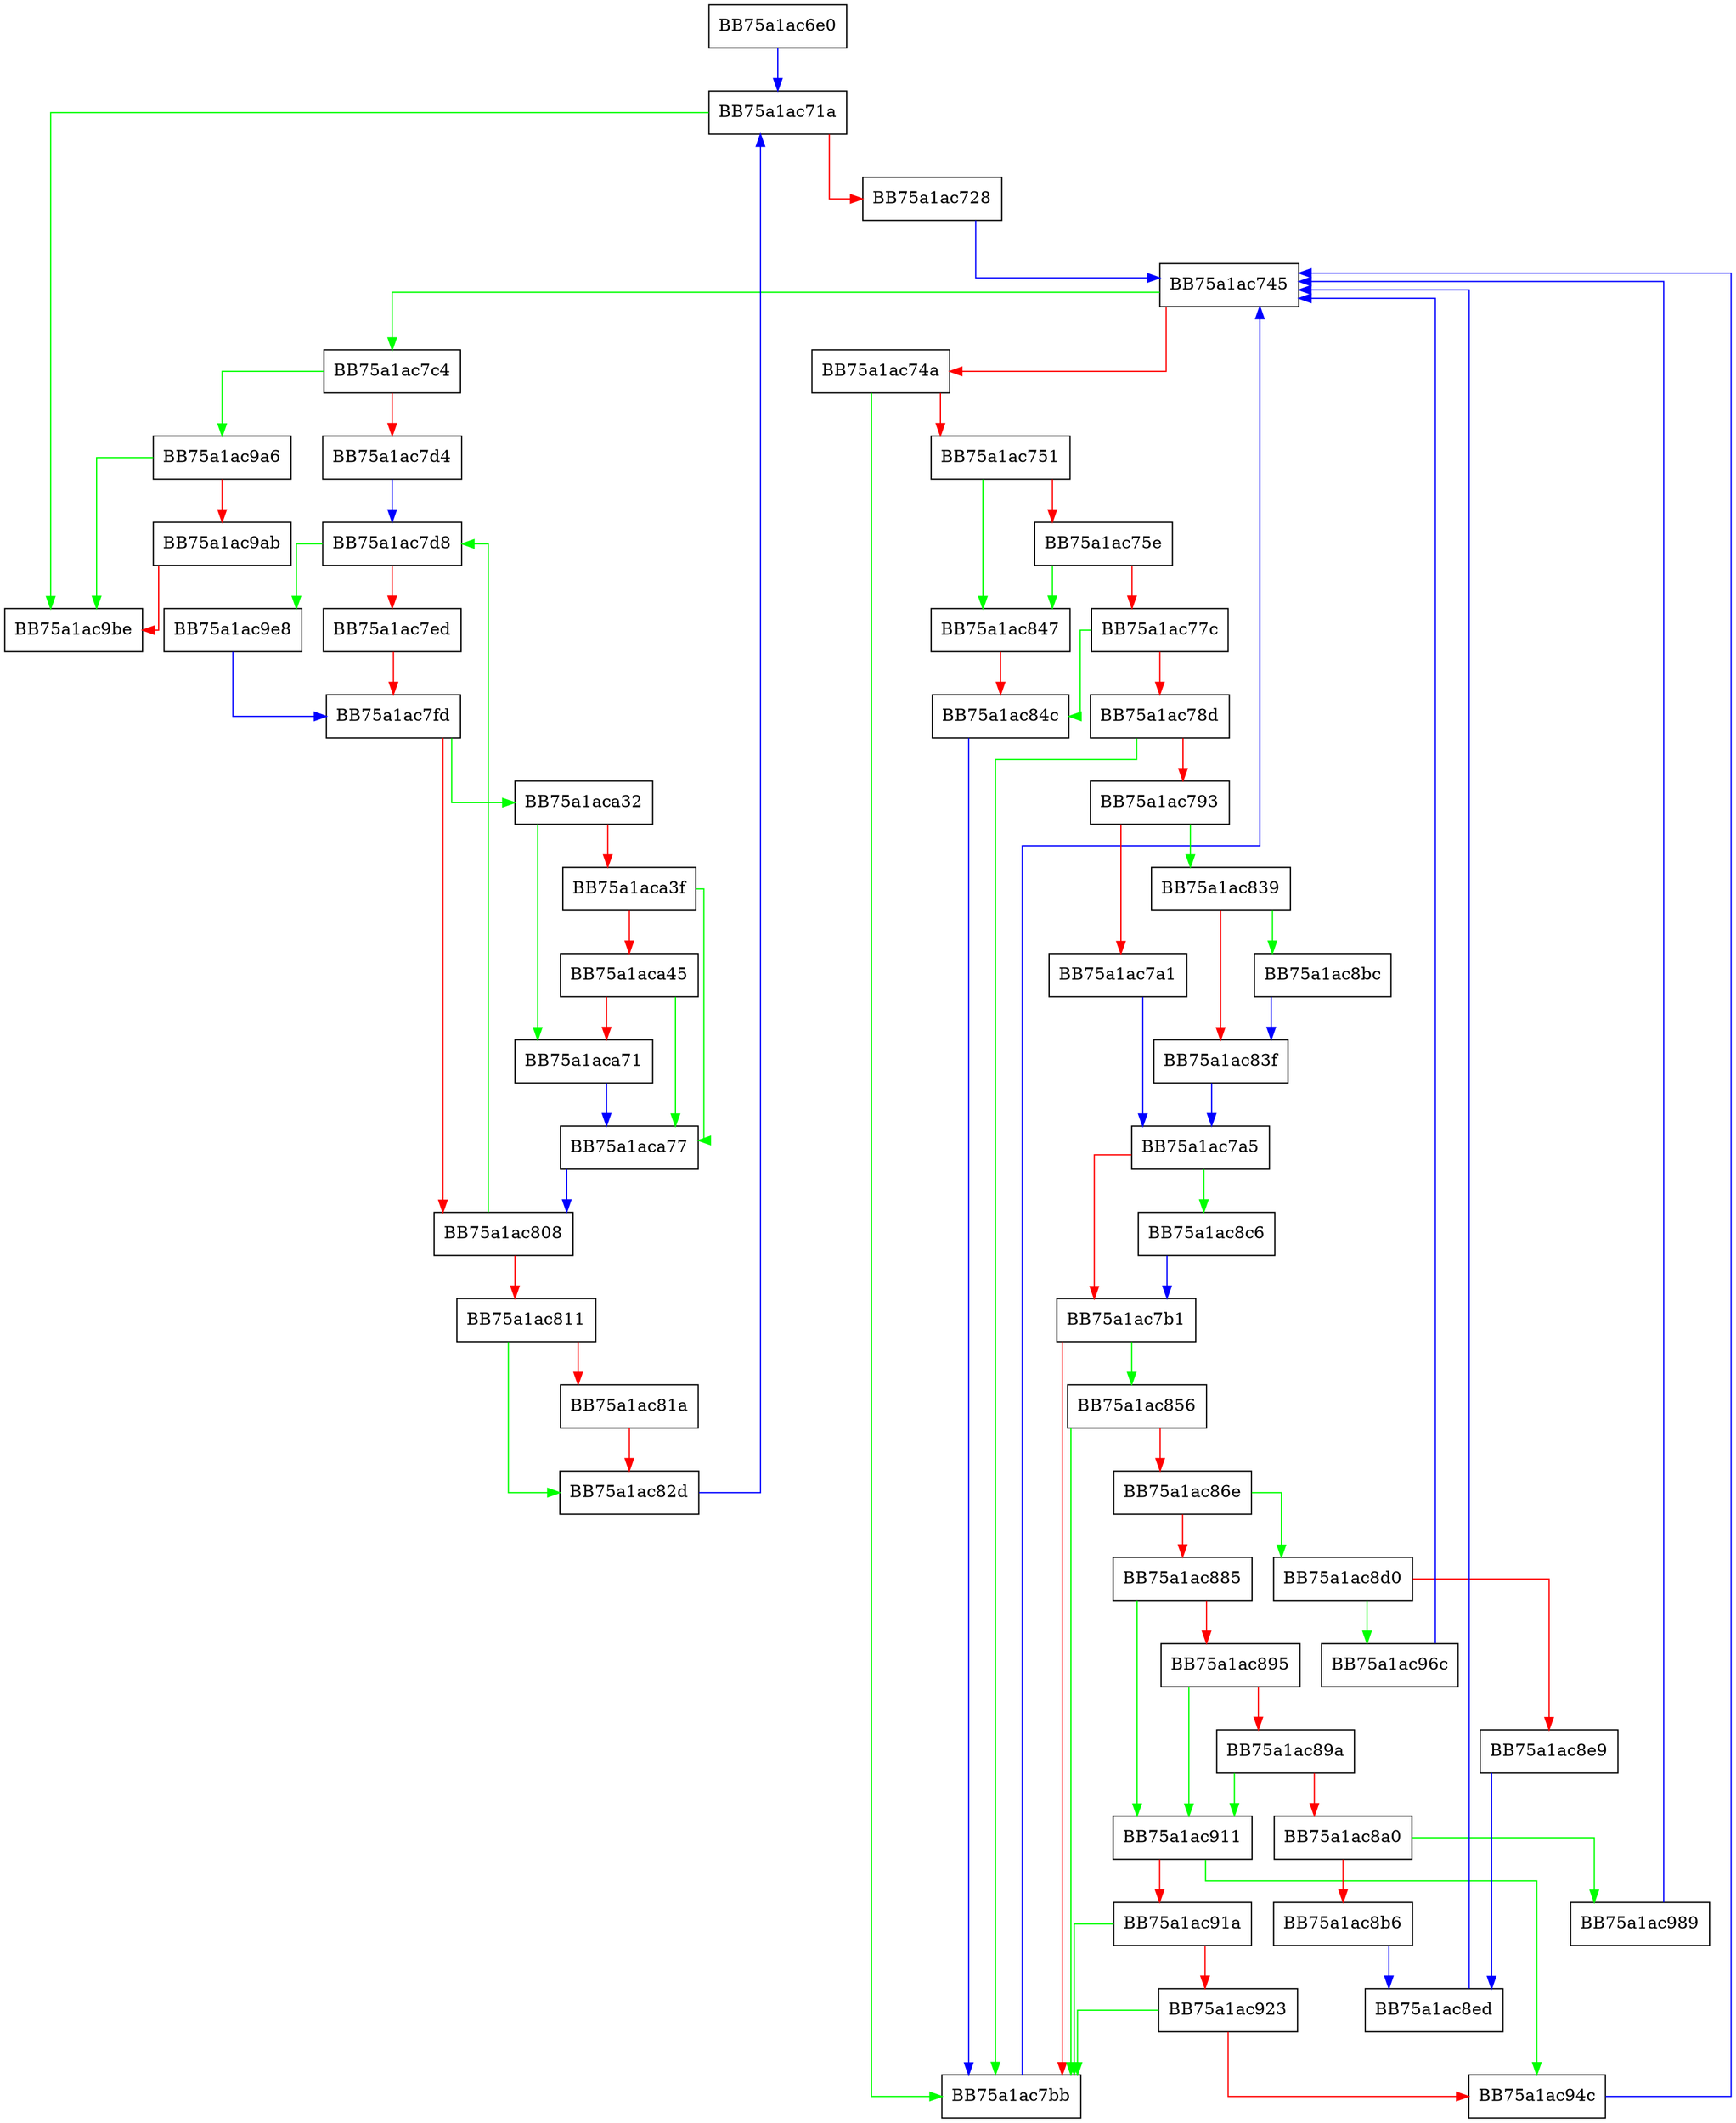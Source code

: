 digraph UpdateNegatedAttributes {
  node [shape="box"];
  graph [splines=ortho];
  BB75a1ac6e0 -> BB75a1ac71a [color="blue"];
  BB75a1ac71a -> BB75a1ac9be [color="green"];
  BB75a1ac71a -> BB75a1ac728 [color="red"];
  BB75a1ac728 -> BB75a1ac745 [color="blue"];
  BB75a1ac745 -> BB75a1ac7c4 [color="green"];
  BB75a1ac745 -> BB75a1ac74a [color="red"];
  BB75a1ac74a -> BB75a1ac7bb [color="green"];
  BB75a1ac74a -> BB75a1ac751 [color="red"];
  BB75a1ac751 -> BB75a1ac847 [color="green"];
  BB75a1ac751 -> BB75a1ac75e [color="red"];
  BB75a1ac75e -> BB75a1ac847 [color="green"];
  BB75a1ac75e -> BB75a1ac77c [color="red"];
  BB75a1ac77c -> BB75a1ac84c [color="green"];
  BB75a1ac77c -> BB75a1ac78d [color="red"];
  BB75a1ac78d -> BB75a1ac7bb [color="green"];
  BB75a1ac78d -> BB75a1ac793 [color="red"];
  BB75a1ac793 -> BB75a1ac839 [color="green"];
  BB75a1ac793 -> BB75a1ac7a1 [color="red"];
  BB75a1ac7a1 -> BB75a1ac7a5 [color="blue"];
  BB75a1ac7a5 -> BB75a1ac8c6 [color="green"];
  BB75a1ac7a5 -> BB75a1ac7b1 [color="red"];
  BB75a1ac7b1 -> BB75a1ac856 [color="green"];
  BB75a1ac7b1 -> BB75a1ac7bb [color="red"];
  BB75a1ac7bb -> BB75a1ac745 [color="blue"];
  BB75a1ac7c4 -> BB75a1ac9a6 [color="green"];
  BB75a1ac7c4 -> BB75a1ac7d4 [color="red"];
  BB75a1ac7d4 -> BB75a1ac7d8 [color="blue"];
  BB75a1ac7d8 -> BB75a1ac9e8 [color="green"];
  BB75a1ac7d8 -> BB75a1ac7ed [color="red"];
  BB75a1ac7ed -> BB75a1ac7fd [color="red"];
  BB75a1ac7fd -> BB75a1aca32 [color="green"];
  BB75a1ac7fd -> BB75a1ac808 [color="red"];
  BB75a1ac808 -> BB75a1ac7d8 [color="green"];
  BB75a1ac808 -> BB75a1ac811 [color="red"];
  BB75a1ac811 -> BB75a1ac82d [color="green"];
  BB75a1ac811 -> BB75a1ac81a [color="red"];
  BB75a1ac81a -> BB75a1ac82d [color="red"];
  BB75a1ac82d -> BB75a1ac71a [color="blue"];
  BB75a1ac839 -> BB75a1ac8bc [color="green"];
  BB75a1ac839 -> BB75a1ac83f [color="red"];
  BB75a1ac83f -> BB75a1ac7a5 [color="blue"];
  BB75a1ac847 -> BB75a1ac84c [color="red"];
  BB75a1ac84c -> BB75a1ac7bb [color="blue"];
  BB75a1ac856 -> BB75a1ac7bb [color="green"];
  BB75a1ac856 -> BB75a1ac86e [color="red"];
  BB75a1ac86e -> BB75a1ac8d0 [color="green"];
  BB75a1ac86e -> BB75a1ac885 [color="red"];
  BB75a1ac885 -> BB75a1ac911 [color="green"];
  BB75a1ac885 -> BB75a1ac895 [color="red"];
  BB75a1ac895 -> BB75a1ac911 [color="green"];
  BB75a1ac895 -> BB75a1ac89a [color="red"];
  BB75a1ac89a -> BB75a1ac911 [color="green"];
  BB75a1ac89a -> BB75a1ac8a0 [color="red"];
  BB75a1ac8a0 -> BB75a1ac989 [color="green"];
  BB75a1ac8a0 -> BB75a1ac8b6 [color="red"];
  BB75a1ac8b6 -> BB75a1ac8ed [color="blue"];
  BB75a1ac8bc -> BB75a1ac83f [color="blue"];
  BB75a1ac8c6 -> BB75a1ac7b1 [color="blue"];
  BB75a1ac8d0 -> BB75a1ac96c [color="green"];
  BB75a1ac8d0 -> BB75a1ac8e9 [color="red"];
  BB75a1ac8e9 -> BB75a1ac8ed [color="blue"];
  BB75a1ac8ed -> BB75a1ac745 [color="blue"];
  BB75a1ac911 -> BB75a1ac94c [color="green"];
  BB75a1ac911 -> BB75a1ac91a [color="red"];
  BB75a1ac91a -> BB75a1ac7bb [color="green"];
  BB75a1ac91a -> BB75a1ac923 [color="red"];
  BB75a1ac923 -> BB75a1ac7bb [color="green"];
  BB75a1ac923 -> BB75a1ac94c [color="red"];
  BB75a1ac94c -> BB75a1ac745 [color="blue"];
  BB75a1ac96c -> BB75a1ac745 [color="blue"];
  BB75a1ac989 -> BB75a1ac745 [color="blue"];
  BB75a1ac9a6 -> BB75a1ac9be [color="green"];
  BB75a1ac9a6 -> BB75a1ac9ab [color="red"];
  BB75a1ac9ab -> BB75a1ac9be [color="red"];
  BB75a1ac9e8 -> BB75a1ac7fd [color="blue"];
  BB75a1aca32 -> BB75a1aca71 [color="green"];
  BB75a1aca32 -> BB75a1aca3f [color="red"];
  BB75a1aca3f -> BB75a1aca77 [color="green"];
  BB75a1aca3f -> BB75a1aca45 [color="red"];
  BB75a1aca45 -> BB75a1aca77 [color="green"];
  BB75a1aca45 -> BB75a1aca71 [color="red"];
  BB75a1aca71 -> BB75a1aca77 [color="blue"];
  BB75a1aca77 -> BB75a1ac808 [color="blue"];
}